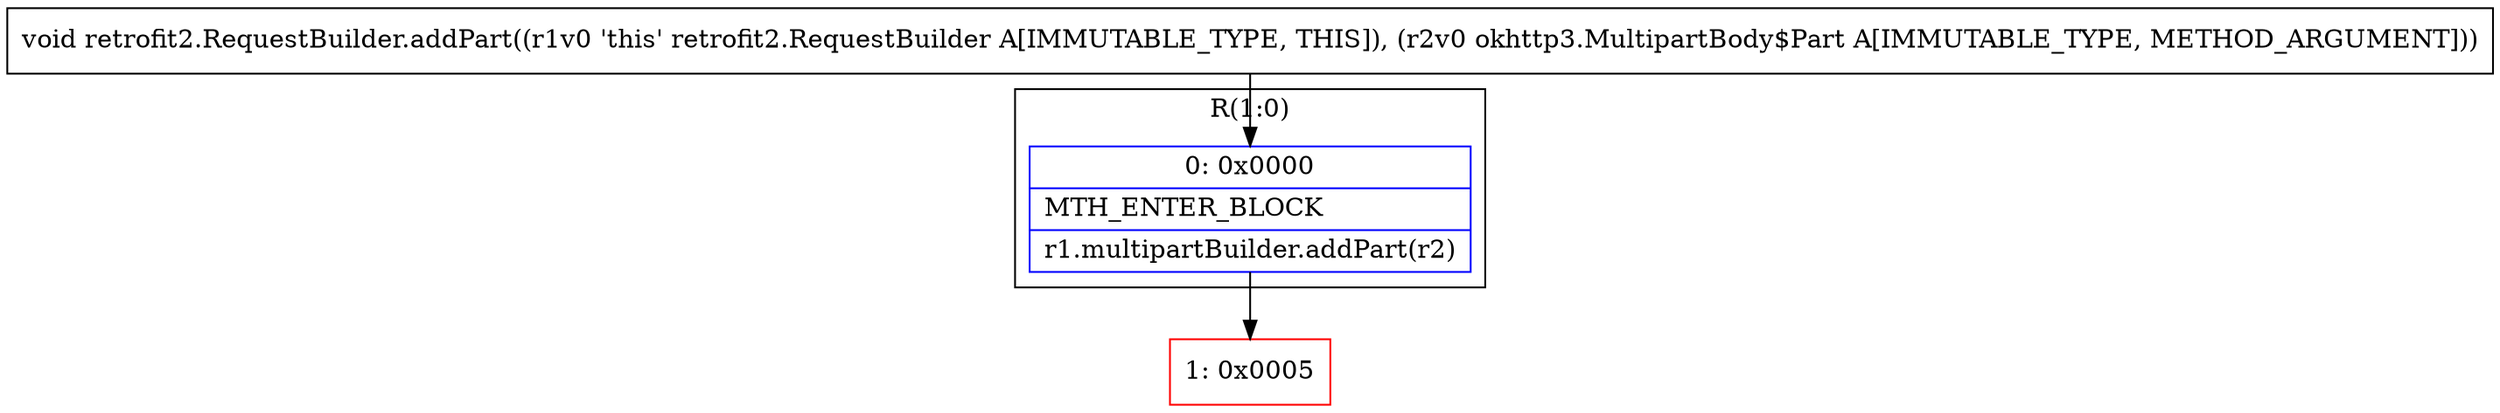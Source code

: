 digraph "CFG forretrofit2.RequestBuilder.addPart(Lokhttp3\/MultipartBody$Part;)V" {
subgraph cluster_Region_291154482 {
label = "R(1:0)";
node [shape=record,color=blue];
Node_0 [shape=record,label="{0\:\ 0x0000|MTH_ENTER_BLOCK\l|r1.multipartBuilder.addPart(r2)\l}"];
}
Node_1 [shape=record,color=red,label="{1\:\ 0x0005}"];
MethodNode[shape=record,label="{void retrofit2.RequestBuilder.addPart((r1v0 'this' retrofit2.RequestBuilder A[IMMUTABLE_TYPE, THIS]), (r2v0 okhttp3.MultipartBody$Part A[IMMUTABLE_TYPE, METHOD_ARGUMENT])) }"];
MethodNode -> Node_0;
Node_0 -> Node_1;
}


